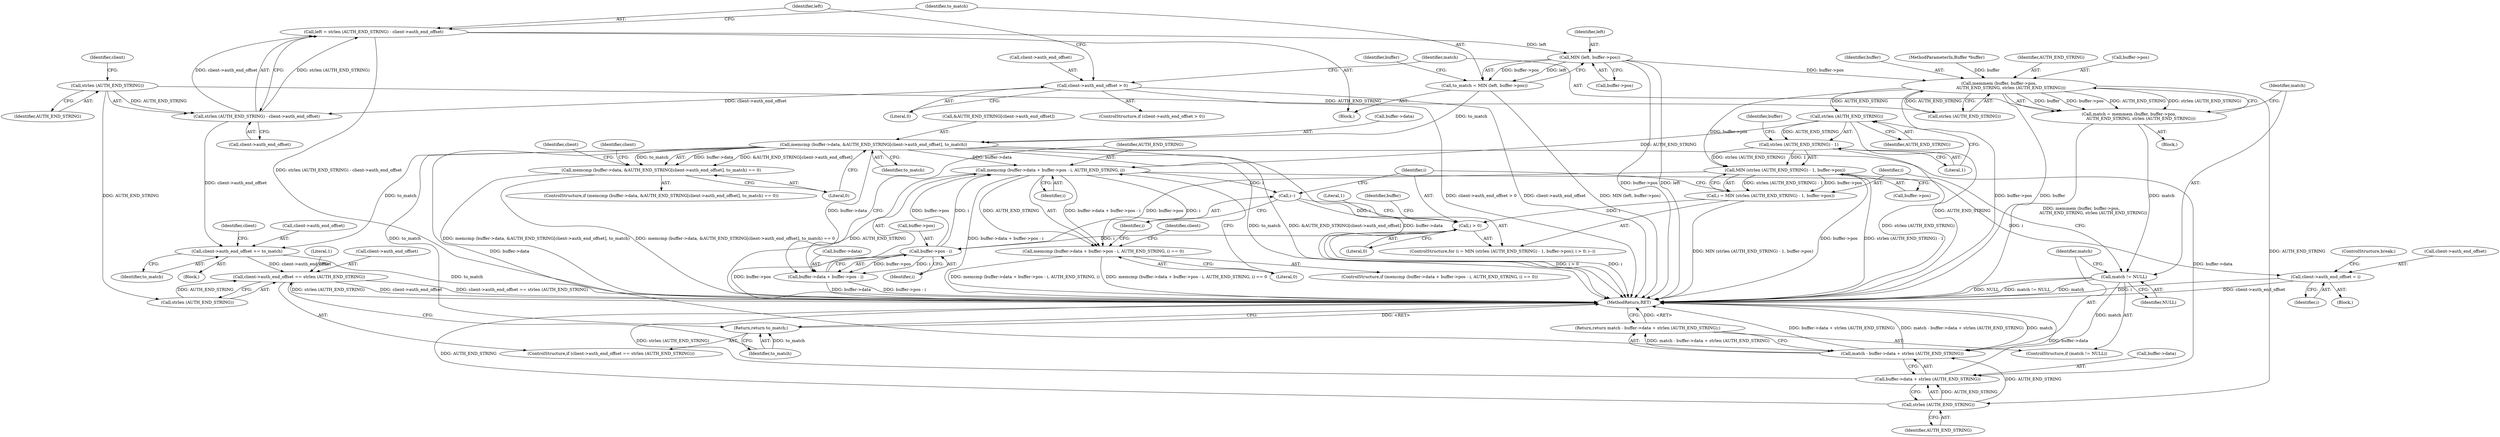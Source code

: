 digraph "1_flatpak_52346bf187b5a7f1c0fe9075b328b7ad6abe78f6@API" {
"1000121" [label="(Call,left = strlen (AUTH_END_STRING) - client->auth_end_offset)"];
"1000123" [label="(Call,strlen (AUTH_END_STRING) - client->auth_end_offset)"];
"1000124" [label="(Call,strlen (AUTH_END_STRING))"];
"1000114" [label="(Call,client->auth_end_offset > 0)"];
"1000132" [label="(Call,MIN (left, buffer->pos))"];
"1000130" [label="(Call,to_match = MIN (left, buffer->pos))"];
"1000139" [label="(Call,memcmp (buffer->data, &AUTH_END_STRING[client->auth_end_offset], to_match))"];
"1000138" [label="(Call,memcmp (buffer->data, &AUTH_END_STRING[client->auth_end_offset], to_match) == 0)"];
"1000152" [label="(Call,client->auth_end_offset += to_match)"];
"1000158" [label="(Call,client->auth_end_offset == strlen (AUTH_END_STRING))"];
"1000164" [label="(Return,return to_match;)"];
"1000190" [label="(Call,match - buffer->data + strlen (AUTH_END_STRING))"];
"1000189" [label="(Return,return match - buffer->data + strlen (AUTH_END_STRING);)"];
"1000192" [label="(Call,buffer->data + strlen (AUTH_END_STRING))"];
"1000217" [label="(Call,memcmp (buffer->data + buffer->pos - i, AUTH_END_STRING, i))"];
"1000212" [label="(Call,i--)"];
"1000209" [label="(Call,i > 0)"];
"1000222" [label="(Call,buffer->pos - i)"];
"1000218" [label="(Call,buffer->data + buffer->pos - i)"];
"1000216" [label="(Call,memcmp (buffer->data + buffer->pos - i, AUTH_END_STRING, i) == 0)"];
"1000231" [label="(Call,client->auth_end_offset = i)"];
"1000177" [label="(Call,memmem (buffer, buffer->pos,\n                  AUTH_END_STRING, strlen (AUTH_END_STRING)))"];
"1000175" [label="(Call,match = memmem (buffer, buffer->pos,\n                  AUTH_END_STRING, strlen (AUTH_END_STRING)))"];
"1000186" [label="(Call,match != NULL)"];
"1000196" [label="(Call,strlen (AUTH_END_STRING))"];
"1000203" [label="(Call,strlen (AUTH_END_STRING))"];
"1000202" [label="(Call,strlen (AUTH_END_STRING) - 1)"];
"1000201" [label="(Call,MIN (strlen (AUTH_END_STRING) - 1, buffer->pos))"];
"1000199" [label="(Call,i = MIN (strlen (AUTH_END_STRING) - 1, buffer->pos))"];
"1000202" [label="(Call,strlen (AUTH_END_STRING) - 1)"];
"1000182" [label="(Identifier,AUTH_END_STRING)"];
"1000113" [label="(ControlStructure,if (client->auth_end_offset > 0))"];
"1000212" [label="(Call,i--)"];
"1000210" [label="(Identifier,i)"];
"1000197" [label="(Identifier,AUTH_END_STRING)"];
"1000216" [label="(Call,memcmp (buffer->data + buffer->pos - i, AUTH_END_STRING, i) == 0)"];
"1000164" [label="(Return,return to_match;)"];
"1000222" [label="(Call,buffer->pos - i)"];
"1000236" [label="(ControlStructure,break;)"];
"1000127" [label="(Identifier,client)"];
"1000190" [label="(Call,match - buffer->data + strlen (AUTH_END_STRING))"];
"1000152" [label="(Call,client->auth_end_offset += to_match)"];
"1000211" [label="(Literal,0)"];
"1000193" [label="(Call,buffer->data)"];
"1000188" [label="(Identifier,NULL)"];
"1000165" [label="(Identifier,to_match)"];
"1000217" [label="(Call,memcmp (buffer->data + buffer->pos - i, AUTH_END_STRING, i))"];
"1000143" [label="(Call,&AUTH_END_STRING[client->auth_end_offset])"];
"1000114" [label="(Call,client->auth_end_offset > 0)"];
"1000171" [label="(Identifier,client)"];
"1000199" [label="(Call,i = MIN (strlen (AUTH_END_STRING) - 1, buffer->pos))"];
"1000159" [label="(Call,client->auth_end_offset)"];
"1000137" [label="(ControlStructure,if (memcmp (buffer->data, &AUTH_END_STRING[client->auth_end_offset], to_match) == 0))"];
"1000177" [label="(Call,memmem (buffer, buffer->pos,\n                  AUTH_END_STRING, strlen (AUTH_END_STRING)))"];
"1000158" [label="(Call,client->auth_end_offset == strlen (AUTH_END_STRING))"];
"1000232" [label="(Call,client->auth_end_offset)"];
"1000151" [label="(Block,)"];
"1000119" [label="(Block,)"];
"1000189" [label="(Return,return match - buffer->data + strlen (AUTH_END_STRING);)"];
"1000233" [label="(Identifier,client)"];
"1000131" [label="(Identifier,to_match)"];
"1000123" [label="(Call,strlen (AUTH_END_STRING) - client->auth_end_offset)"];
"1000160" [label="(Identifier,client)"];
"1000191" [label="(Identifier,match)"];
"1000231" [label="(Call,client->auth_end_offset = i)"];
"1000196" [label="(Call,strlen (AUTH_END_STRING))"];
"1000140" [label="(Call,buffer->data)"];
"1000149" [label="(Identifier,to_match)"];
"1000156" [label="(Identifier,to_match)"];
"1000134" [label="(Call,buffer->pos)"];
"1000121" [label="(Call,left = strlen (AUTH_END_STRING) - client->auth_end_offset)"];
"1000150" [label="(Literal,0)"];
"1000201" [label="(Call,MIN (strlen (AUTH_END_STRING) - 1, buffer->pos))"];
"1000205" [label="(Literal,1)"];
"1000125" [label="(Identifier,AUTH_END_STRING)"];
"1000138" [label="(Call,memcmp (buffer->data, &AUTH_END_STRING[client->auth_end_offset], to_match) == 0)"];
"1000179" [label="(Call,buffer->pos)"];
"1000162" [label="(Call,strlen (AUTH_END_STRING))"];
"1000220" [label="(Identifier,buffer)"];
"1000223" [label="(Call,buffer->pos)"];
"1000207" [label="(Identifier,buffer)"];
"1000124" [label="(Call,strlen (AUTH_END_STRING))"];
"1000130" [label="(Call,to_match = MIN (left, buffer->pos))"];
"1000239" [label="(Literal,1)"];
"1000122" [label="(Identifier,left)"];
"1000215" [label="(ControlStructure,if (memcmp (buffer->data + buffer->pos - i, AUTH_END_STRING, i) == 0))"];
"1000133" [label="(Identifier,left)"];
"1000126" [label="(Call,client->auth_end_offset)"];
"1000118" [label="(Literal,0)"];
"1000219" [label="(Call,buffer->data)"];
"1000154" [label="(Identifier,client)"];
"1000203" [label="(Call,strlen (AUTH_END_STRING))"];
"1000115" [label="(Call,client->auth_end_offset)"];
"1000157" [label="(ControlStructure,if (client->auth_end_offset == strlen (AUTH_END_STRING)))"];
"1000139" [label="(Call,memcmp (buffer->data, &AUTH_END_STRING[client->auth_end_offset], to_match))"];
"1000192" [label="(Call,buffer->data + strlen (AUTH_END_STRING))"];
"1000230" [label="(Block,)"];
"1000183" [label="(Call,strlen (AUTH_END_STRING))"];
"1000200" [label="(Identifier,i)"];
"1000206" [label="(Call,buffer->pos)"];
"1000185" [label="(ControlStructure,if (match != NULL))"];
"1000209" [label="(Call,i > 0)"];
"1000110" [label="(Block,)"];
"1000227" [label="(Identifier,AUTH_END_STRING)"];
"1000178" [label="(Identifier,buffer)"];
"1000153" [label="(Call,client->auth_end_offset)"];
"1000175" [label="(Call,match = memmem (buffer, buffer->pos,\n                  AUTH_END_STRING, strlen (AUTH_END_STRING)))"];
"1000235" [label="(Identifier,i)"];
"1000213" [label="(Identifier,i)"];
"1000218" [label="(Call,buffer->data + buffer->pos - i)"];
"1000228" [label="(Identifier,i)"];
"1000187" [label="(Identifier,match)"];
"1000109" [label="(MethodParameterIn,Buffer *buffer)"];
"1000132" [label="(Call,MIN (left, buffer->pos))"];
"1000141" [label="(Identifier,buffer)"];
"1000176" [label="(Identifier,match)"];
"1000204" [label="(Identifier,AUTH_END_STRING)"];
"1000240" [label="(MethodReturn,RET)"];
"1000229" [label="(Literal,0)"];
"1000168" [label="(Literal,1)"];
"1000198" [label="(ControlStructure,for (i = MIN (strlen (AUTH_END_STRING) - 1, buffer->pos); i > 0; i--))"];
"1000226" [label="(Identifier,i)"];
"1000186" [label="(Call,match != NULL)"];
"1000121" -> "1000119"  [label="AST: "];
"1000121" -> "1000123"  [label="CFG: "];
"1000122" -> "1000121"  [label="AST: "];
"1000123" -> "1000121"  [label="AST: "];
"1000131" -> "1000121"  [label="CFG: "];
"1000121" -> "1000240"  [label="DDG: strlen (AUTH_END_STRING) - client->auth_end_offset"];
"1000123" -> "1000121"  [label="DDG: strlen (AUTH_END_STRING)"];
"1000123" -> "1000121"  [label="DDG: client->auth_end_offset"];
"1000121" -> "1000132"  [label="DDG: left"];
"1000123" -> "1000126"  [label="CFG: "];
"1000124" -> "1000123"  [label="AST: "];
"1000126" -> "1000123"  [label="AST: "];
"1000124" -> "1000123"  [label="DDG: AUTH_END_STRING"];
"1000114" -> "1000123"  [label="DDG: client->auth_end_offset"];
"1000123" -> "1000152"  [label="DDG: client->auth_end_offset"];
"1000124" -> "1000125"  [label="CFG: "];
"1000125" -> "1000124"  [label="AST: "];
"1000127" -> "1000124"  [label="CFG: "];
"1000124" -> "1000162"  [label="DDG: AUTH_END_STRING"];
"1000124" -> "1000183"  [label="DDG: AUTH_END_STRING"];
"1000114" -> "1000113"  [label="AST: "];
"1000114" -> "1000118"  [label="CFG: "];
"1000115" -> "1000114"  [label="AST: "];
"1000118" -> "1000114"  [label="AST: "];
"1000122" -> "1000114"  [label="CFG: "];
"1000176" -> "1000114"  [label="CFG: "];
"1000114" -> "1000240"  [label="DDG: client->auth_end_offset > 0"];
"1000114" -> "1000240"  [label="DDG: client->auth_end_offset"];
"1000132" -> "1000130"  [label="AST: "];
"1000132" -> "1000134"  [label="CFG: "];
"1000133" -> "1000132"  [label="AST: "];
"1000134" -> "1000132"  [label="AST: "];
"1000130" -> "1000132"  [label="CFG: "];
"1000132" -> "1000240"  [label="DDG: left"];
"1000132" -> "1000240"  [label="DDG: buffer->pos"];
"1000132" -> "1000130"  [label="DDG: left"];
"1000132" -> "1000130"  [label="DDG: buffer->pos"];
"1000132" -> "1000177"  [label="DDG: buffer->pos"];
"1000130" -> "1000119"  [label="AST: "];
"1000131" -> "1000130"  [label="AST: "];
"1000141" -> "1000130"  [label="CFG: "];
"1000130" -> "1000240"  [label="DDG: MIN (left, buffer->pos)"];
"1000130" -> "1000139"  [label="DDG: to_match"];
"1000139" -> "1000138"  [label="AST: "];
"1000139" -> "1000149"  [label="CFG: "];
"1000140" -> "1000139"  [label="AST: "];
"1000143" -> "1000139"  [label="AST: "];
"1000149" -> "1000139"  [label="AST: "];
"1000150" -> "1000139"  [label="CFG: "];
"1000139" -> "1000240"  [label="DDG: &AUTH_END_STRING[client->auth_end_offset]"];
"1000139" -> "1000240"  [label="DDG: buffer->data"];
"1000139" -> "1000240"  [label="DDG: to_match"];
"1000139" -> "1000138"  [label="DDG: buffer->data"];
"1000139" -> "1000138"  [label="DDG: &AUTH_END_STRING[client->auth_end_offset]"];
"1000139" -> "1000138"  [label="DDG: to_match"];
"1000139" -> "1000152"  [label="DDG: to_match"];
"1000139" -> "1000164"  [label="DDG: to_match"];
"1000139" -> "1000190"  [label="DDG: buffer->data"];
"1000139" -> "1000192"  [label="DDG: buffer->data"];
"1000139" -> "1000217"  [label="DDG: buffer->data"];
"1000139" -> "1000218"  [label="DDG: buffer->data"];
"1000138" -> "1000137"  [label="AST: "];
"1000138" -> "1000150"  [label="CFG: "];
"1000150" -> "1000138"  [label="AST: "];
"1000154" -> "1000138"  [label="CFG: "];
"1000171" -> "1000138"  [label="CFG: "];
"1000138" -> "1000240"  [label="DDG: memcmp (buffer->data, &AUTH_END_STRING[client->auth_end_offset], to_match)"];
"1000138" -> "1000240"  [label="DDG: memcmp (buffer->data, &AUTH_END_STRING[client->auth_end_offset], to_match) == 0"];
"1000152" -> "1000151"  [label="AST: "];
"1000152" -> "1000156"  [label="CFG: "];
"1000153" -> "1000152"  [label="AST: "];
"1000156" -> "1000152"  [label="AST: "];
"1000160" -> "1000152"  [label="CFG: "];
"1000152" -> "1000240"  [label="DDG: to_match"];
"1000152" -> "1000158"  [label="DDG: client->auth_end_offset"];
"1000158" -> "1000157"  [label="AST: "];
"1000158" -> "1000162"  [label="CFG: "];
"1000159" -> "1000158"  [label="AST: "];
"1000162" -> "1000158"  [label="AST: "];
"1000165" -> "1000158"  [label="CFG: "];
"1000168" -> "1000158"  [label="CFG: "];
"1000158" -> "1000240"  [label="DDG: client->auth_end_offset"];
"1000158" -> "1000240"  [label="DDG: client->auth_end_offset == strlen (AUTH_END_STRING)"];
"1000158" -> "1000240"  [label="DDG: strlen (AUTH_END_STRING)"];
"1000162" -> "1000158"  [label="DDG: AUTH_END_STRING"];
"1000164" -> "1000157"  [label="AST: "];
"1000164" -> "1000165"  [label="CFG: "];
"1000165" -> "1000164"  [label="AST: "];
"1000240" -> "1000164"  [label="CFG: "];
"1000164" -> "1000240"  [label="DDG: <RET>"];
"1000165" -> "1000164"  [label="DDG: to_match"];
"1000190" -> "1000189"  [label="AST: "];
"1000190" -> "1000192"  [label="CFG: "];
"1000191" -> "1000190"  [label="AST: "];
"1000192" -> "1000190"  [label="AST: "];
"1000189" -> "1000190"  [label="CFG: "];
"1000190" -> "1000240"  [label="DDG: buffer->data + strlen (AUTH_END_STRING)"];
"1000190" -> "1000240"  [label="DDG: match - buffer->data + strlen (AUTH_END_STRING)"];
"1000190" -> "1000240"  [label="DDG: match"];
"1000190" -> "1000189"  [label="DDG: match - buffer->data + strlen (AUTH_END_STRING)"];
"1000186" -> "1000190"  [label="DDG: match"];
"1000196" -> "1000190"  [label="DDG: AUTH_END_STRING"];
"1000189" -> "1000185"  [label="AST: "];
"1000240" -> "1000189"  [label="CFG: "];
"1000189" -> "1000240"  [label="DDG: <RET>"];
"1000192" -> "1000196"  [label="CFG: "];
"1000193" -> "1000192"  [label="AST: "];
"1000196" -> "1000192"  [label="AST: "];
"1000192" -> "1000240"  [label="DDG: buffer->data"];
"1000192" -> "1000240"  [label="DDG: strlen (AUTH_END_STRING)"];
"1000196" -> "1000192"  [label="DDG: AUTH_END_STRING"];
"1000217" -> "1000216"  [label="AST: "];
"1000217" -> "1000228"  [label="CFG: "];
"1000218" -> "1000217"  [label="AST: "];
"1000227" -> "1000217"  [label="AST: "];
"1000228" -> "1000217"  [label="AST: "];
"1000229" -> "1000217"  [label="CFG: "];
"1000217" -> "1000240"  [label="DDG: AUTH_END_STRING"];
"1000217" -> "1000240"  [label="DDG: buffer->data + buffer->pos - i"];
"1000217" -> "1000212"  [label="DDG: i"];
"1000217" -> "1000216"  [label="DDG: buffer->data + buffer->pos - i"];
"1000217" -> "1000216"  [label="DDG: AUTH_END_STRING"];
"1000217" -> "1000216"  [label="DDG: i"];
"1000222" -> "1000217"  [label="DDG: buffer->pos"];
"1000222" -> "1000217"  [label="DDG: i"];
"1000203" -> "1000217"  [label="DDG: AUTH_END_STRING"];
"1000217" -> "1000231"  [label="DDG: i"];
"1000212" -> "1000198"  [label="AST: "];
"1000212" -> "1000213"  [label="CFG: "];
"1000213" -> "1000212"  [label="AST: "];
"1000210" -> "1000212"  [label="CFG: "];
"1000212" -> "1000209"  [label="DDG: i"];
"1000209" -> "1000198"  [label="AST: "];
"1000209" -> "1000211"  [label="CFG: "];
"1000210" -> "1000209"  [label="AST: "];
"1000211" -> "1000209"  [label="AST: "];
"1000220" -> "1000209"  [label="CFG: "];
"1000239" -> "1000209"  [label="CFG: "];
"1000209" -> "1000240"  [label="DDG: i"];
"1000209" -> "1000240"  [label="DDG: i > 0"];
"1000199" -> "1000209"  [label="DDG: i"];
"1000209" -> "1000222"  [label="DDG: i"];
"1000222" -> "1000218"  [label="AST: "];
"1000222" -> "1000226"  [label="CFG: "];
"1000223" -> "1000222"  [label="AST: "];
"1000226" -> "1000222"  [label="AST: "];
"1000218" -> "1000222"  [label="CFG: "];
"1000222" -> "1000240"  [label="DDG: buffer->pos"];
"1000222" -> "1000218"  [label="DDG: buffer->pos"];
"1000222" -> "1000218"  [label="DDG: i"];
"1000201" -> "1000222"  [label="DDG: buffer->pos"];
"1000219" -> "1000218"  [label="AST: "];
"1000227" -> "1000218"  [label="CFG: "];
"1000218" -> "1000240"  [label="DDG: buffer->data"];
"1000218" -> "1000240"  [label="DDG: buffer->pos - i"];
"1000216" -> "1000215"  [label="AST: "];
"1000216" -> "1000229"  [label="CFG: "];
"1000229" -> "1000216"  [label="AST: "];
"1000233" -> "1000216"  [label="CFG: "];
"1000213" -> "1000216"  [label="CFG: "];
"1000216" -> "1000240"  [label="DDG: memcmp (buffer->data + buffer->pos - i, AUTH_END_STRING, i) == 0"];
"1000216" -> "1000240"  [label="DDG: memcmp (buffer->data + buffer->pos - i, AUTH_END_STRING, i)"];
"1000231" -> "1000230"  [label="AST: "];
"1000231" -> "1000235"  [label="CFG: "];
"1000232" -> "1000231"  [label="AST: "];
"1000235" -> "1000231"  [label="AST: "];
"1000236" -> "1000231"  [label="CFG: "];
"1000231" -> "1000240"  [label="DDG: i"];
"1000231" -> "1000240"  [label="DDG: client->auth_end_offset"];
"1000177" -> "1000175"  [label="AST: "];
"1000177" -> "1000183"  [label="CFG: "];
"1000178" -> "1000177"  [label="AST: "];
"1000179" -> "1000177"  [label="AST: "];
"1000182" -> "1000177"  [label="AST: "];
"1000183" -> "1000177"  [label="AST: "];
"1000175" -> "1000177"  [label="CFG: "];
"1000177" -> "1000240"  [label="DDG: buffer->pos"];
"1000177" -> "1000240"  [label="DDG: buffer"];
"1000177" -> "1000175"  [label="DDG: buffer"];
"1000177" -> "1000175"  [label="DDG: buffer->pos"];
"1000177" -> "1000175"  [label="DDG: AUTH_END_STRING"];
"1000177" -> "1000175"  [label="DDG: strlen (AUTH_END_STRING)"];
"1000109" -> "1000177"  [label="DDG: buffer"];
"1000183" -> "1000177"  [label="DDG: AUTH_END_STRING"];
"1000177" -> "1000196"  [label="DDG: AUTH_END_STRING"];
"1000177" -> "1000203"  [label="DDG: AUTH_END_STRING"];
"1000177" -> "1000201"  [label="DDG: buffer->pos"];
"1000175" -> "1000110"  [label="AST: "];
"1000176" -> "1000175"  [label="AST: "];
"1000187" -> "1000175"  [label="CFG: "];
"1000175" -> "1000240"  [label="DDG: memmem (buffer, buffer->pos,\n                  AUTH_END_STRING, strlen (AUTH_END_STRING))"];
"1000175" -> "1000186"  [label="DDG: match"];
"1000186" -> "1000185"  [label="AST: "];
"1000186" -> "1000188"  [label="CFG: "];
"1000187" -> "1000186"  [label="AST: "];
"1000188" -> "1000186"  [label="AST: "];
"1000191" -> "1000186"  [label="CFG: "];
"1000200" -> "1000186"  [label="CFG: "];
"1000186" -> "1000240"  [label="DDG: match"];
"1000186" -> "1000240"  [label="DDG: NULL"];
"1000186" -> "1000240"  [label="DDG: match != NULL"];
"1000196" -> "1000197"  [label="CFG: "];
"1000197" -> "1000196"  [label="AST: "];
"1000196" -> "1000240"  [label="DDG: AUTH_END_STRING"];
"1000203" -> "1000202"  [label="AST: "];
"1000203" -> "1000204"  [label="CFG: "];
"1000204" -> "1000203"  [label="AST: "];
"1000205" -> "1000203"  [label="CFG: "];
"1000203" -> "1000240"  [label="DDG: AUTH_END_STRING"];
"1000203" -> "1000202"  [label="DDG: AUTH_END_STRING"];
"1000202" -> "1000201"  [label="AST: "];
"1000202" -> "1000205"  [label="CFG: "];
"1000205" -> "1000202"  [label="AST: "];
"1000207" -> "1000202"  [label="CFG: "];
"1000202" -> "1000240"  [label="DDG: strlen (AUTH_END_STRING)"];
"1000202" -> "1000201"  [label="DDG: strlen (AUTH_END_STRING)"];
"1000202" -> "1000201"  [label="DDG: 1"];
"1000201" -> "1000199"  [label="AST: "];
"1000201" -> "1000206"  [label="CFG: "];
"1000206" -> "1000201"  [label="AST: "];
"1000199" -> "1000201"  [label="CFG: "];
"1000201" -> "1000240"  [label="DDG: buffer->pos"];
"1000201" -> "1000240"  [label="DDG: strlen (AUTH_END_STRING) - 1"];
"1000201" -> "1000199"  [label="DDG: strlen (AUTH_END_STRING) - 1"];
"1000201" -> "1000199"  [label="DDG: buffer->pos"];
"1000199" -> "1000198"  [label="AST: "];
"1000200" -> "1000199"  [label="AST: "];
"1000210" -> "1000199"  [label="CFG: "];
"1000199" -> "1000240"  [label="DDG: MIN (strlen (AUTH_END_STRING) - 1, buffer->pos)"];
}
